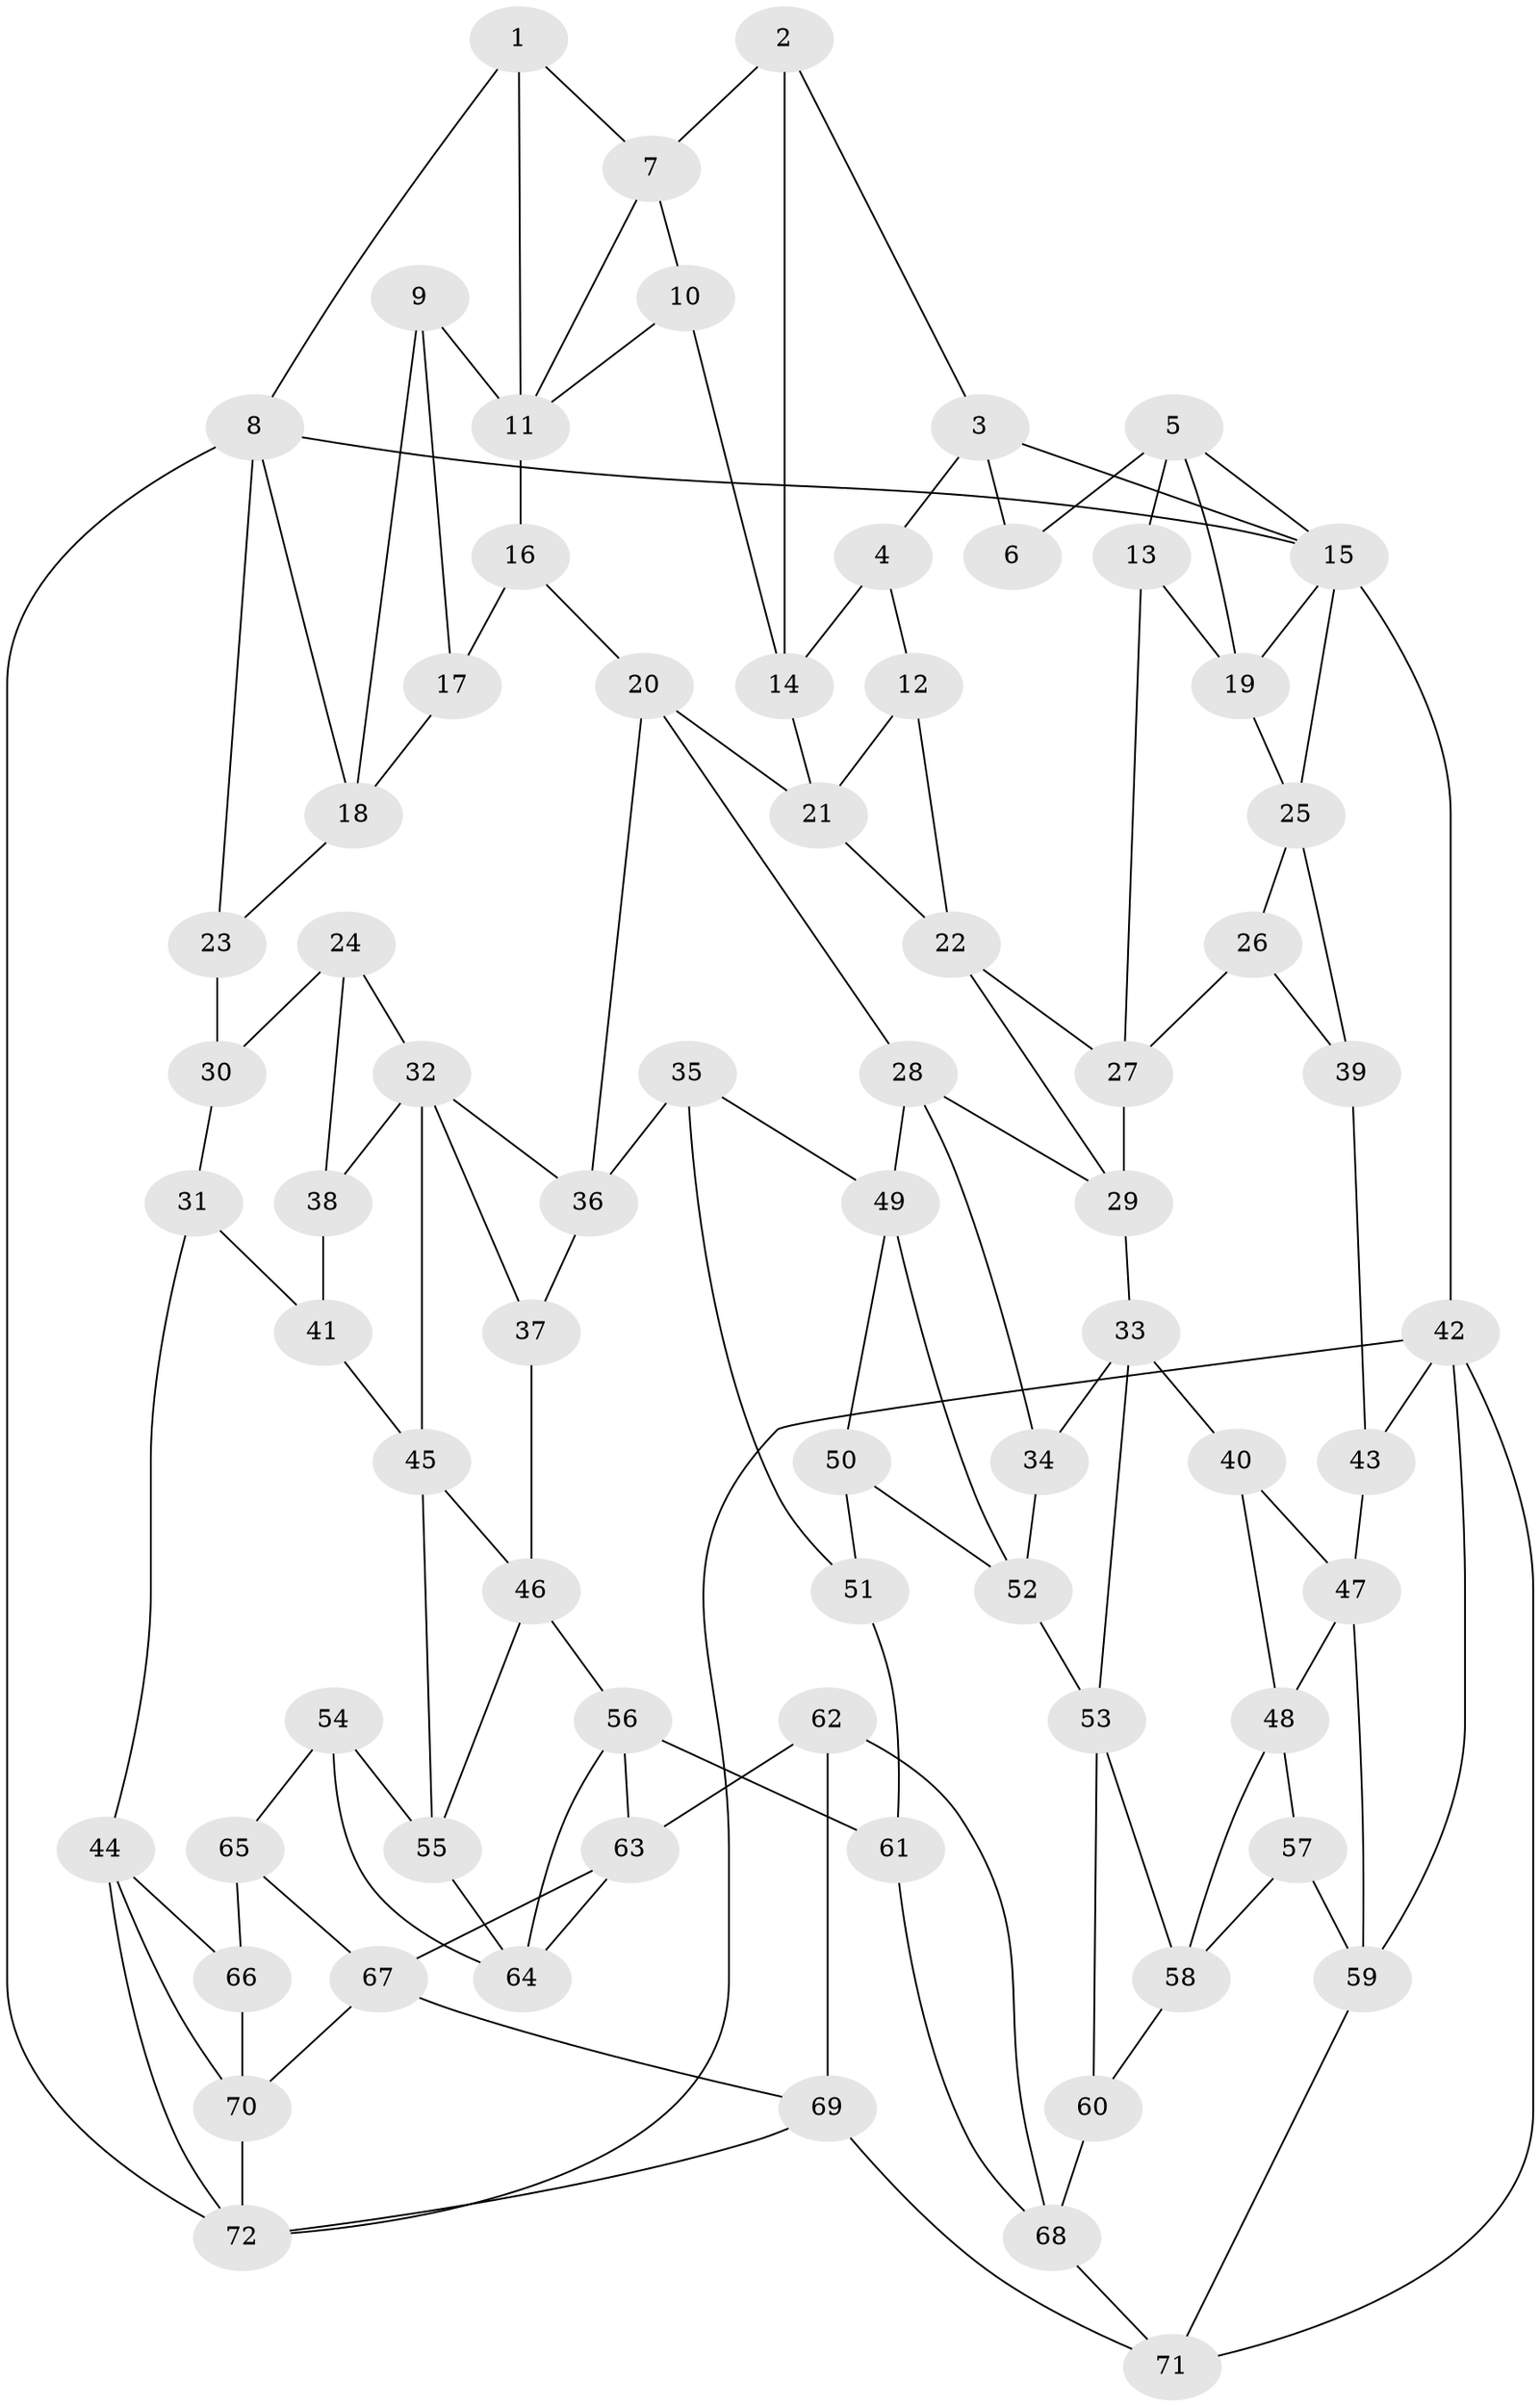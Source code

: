 // original degree distribution, {3: 0.02097902097902098, 4: 0.25874125874125875, 5: 0.46853146853146854, 6: 0.2517482517482518}
// Generated by graph-tools (version 1.1) at 2025/03/03/09/25 03:03:20]
// undirected, 72 vertices, 131 edges
graph export_dot {
graph [start="1"]
  node [color=gray90,style=filled];
  1;
  2;
  3;
  4;
  5;
  6;
  7;
  8;
  9;
  10;
  11;
  12;
  13;
  14;
  15;
  16;
  17;
  18;
  19;
  20;
  21;
  22;
  23;
  24;
  25;
  26;
  27;
  28;
  29;
  30;
  31;
  32;
  33;
  34;
  35;
  36;
  37;
  38;
  39;
  40;
  41;
  42;
  43;
  44;
  45;
  46;
  47;
  48;
  49;
  50;
  51;
  52;
  53;
  54;
  55;
  56;
  57;
  58;
  59;
  60;
  61;
  62;
  63;
  64;
  65;
  66;
  67;
  68;
  69;
  70;
  71;
  72;
  1 -- 7 [weight=1.0];
  1 -- 8 [weight=1.0];
  1 -- 11 [weight=1.0];
  2 -- 3 [weight=1.0];
  2 -- 7 [weight=1.0];
  2 -- 14 [weight=1.0];
  3 -- 4 [weight=1.0];
  3 -- 6 [weight=1.0];
  3 -- 15 [weight=1.0];
  4 -- 12 [weight=1.0];
  4 -- 14 [weight=1.0];
  5 -- 6 [weight=1.0];
  5 -- 13 [weight=1.0];
  5 -- 15 [weight=1.0];
  5 -- 19 [weight=1.0];
  7 -- 10 [weight=1.0];
  7 -- 11 [weight=1.0];
  8 -- 15 [weight=1.0];
  8 -- 18 [weight=1.0];
  8 -- 23 [weight=1.0];
  8 -- 72 [weight=1.0];
  9 -- 11 [weight=2.0];
  9 -- 17 [weight=1.0];
  9 -- 18 [weight=1.0];
  10 -- 11 [weight=1.0];
  10 -- 14 [weight=1.0];
  11 -- 16 [weight=1.0];
  12 -- 21 [weight=1.0];
  12 -- 22 [weight=1.0];
  13 -- 19 [weight=1.0];
  13 -- 27 [weight=1.0];
  14 -- 21 [weight=1.0];
  15 -- 19 [weight=1.0];
  15 -- 25 [weight=1.0];
  15 -- 42 [weight=1.0];
  16 -- 17 [weight=1.0];
  16 -- 20 [weight=1.0];
  17 -- 18 [weight=2.0];
  18 -- 23 [weight=1.0];
  19 -- 25 [weight=1.0];
  20 -- 21 [weight=1.0];
  20 -- 28 [weight=1.0];
  20 -- 36 [weight=1.0];
  21 -- 22 [weight=1.0];
  22 -- 27 [weight=1.0];
  22 -- 29 [weight=1.0];
  23 -- 30 [weight=2.0];
  24 -- 30 [weight=1.0];
  24 -- 32 [weight=1.0];
  24 -- 38 [weight=1.0];
  25 -- 26 [weight=1.0];
  25 -- 39 [weight=1.0];
  26 -- 27 [weight=1.0];
  26 -- 39 [weight=1.0];
  27 -- 29 [weight=1.0];
  28 -- 29 [weight=1.0];
  28 -- 34 [weight=1.0];
  28 -- 49 [weight=1.0];
  29 -- 33 [weight=1.0];
  30 -- 31 [weight=1.0];
  31 -- 41 [weight=1.0];
  31 -- 44 [weight=1.0];
  32 -- 36 [weight=1.0];
  32 -- 37 [weight=1.0];
  32 -- 38 [weight=1.0];
  32 -- 45 [weight=1.0];
  33 -- 34 [weight=1.0];
  33 -- 40 [weight=1.0];
  33 -- 53 [weight=1.0];
  34 -- 52 [weight=1.0];
  35 -- 36 [weight=1.0];
  35 -- 49 [weight=1.0];
  35 -- 51 [weight=1.0];
  36 -- 37 [weight=1.0];
  37 -- 46 [weight=1.0];
  38 -- 41 [weight=2.0];
  39 -- 43 [weight=2.0];
  40 -- 47 [weight=1.0];
  40 -- 48 [weight=1.0];
  41 -- 45 [weight=1.0];
  42 -- 43 [weight=1.0];
  42 -- 59 [weight=1.0];
  42 -- 71 [weight=1.0];
  42 -- 72 [weight=1.0];
  43 -- 47 [weight=1.0];
  44 -- 66 [weight=1.0];
  44 -- 70 [weight=1.0];
  44 -- 72 [weight=1.0];
  45 -- 46 [weight=1.0];
  45 -- 55 [weight=1.0];
  46 -- 55 [weight=1.0];
  46 -- 56 [weight=1.0];
  47 -- 48 [weight=1.0];
  47 -- 59 [weight=1.0];
  48 -- 57 [weight=1.0];
  48 -- 58 [weight=1.0];
  49 -- 50 [weight=1.0];
  49 -- 52 [weight=1.0];
  50 -- 51 [weight=1.0];
  50 -- 52 [weight=1.0];
  51 -- 61 [weight=2.0];
  52 -- 53 [weight=1.0];
  53 -- 58 [weight=1.0];
  53 -- 60 [weight=1.0];
  54 -- 55 [weight=1.0];
  54 -- 64 [weight=1.0];
  54 -- 65 [weight=1.0];
  55 -- 64 [weight=1.0];
  56 -- 61 [weight=1.0];
  56 -- 63 [weight=1.0];
  56 -- 64 [weight=1.0];
  57 -- 58 [weight=1.0];
  57 -- 59 [weight=1.0];
  58 -- 60 [weight=1.0];
  59 -- 71 [weight=1.0];
  60 -- 68 [weight=1.0];
  61 -- 68 [weight=1.0];
  62 -- 63 [weight=1.0];
  62 -- 68 [weight=1.0];
  62 -- 69 [weight=1.0];
  63 -- 64 [weight=1.0];
  63 -- 67 [weight=1.0];
  65 -- 66 [weight=2.0];
  65 -- 67 [weight=1.0];
  66 -- 70 [weight=1.0];
  67 -- 69 [weight=1.0];
  67 -- 70 [weight=1.0];
  68 -- 71 [weight=1.0];
  69 -- 71 [weight=1.0];
  69 -- 72 [weight=1.0];
  70 -- 72 [weight=1.0];
}
